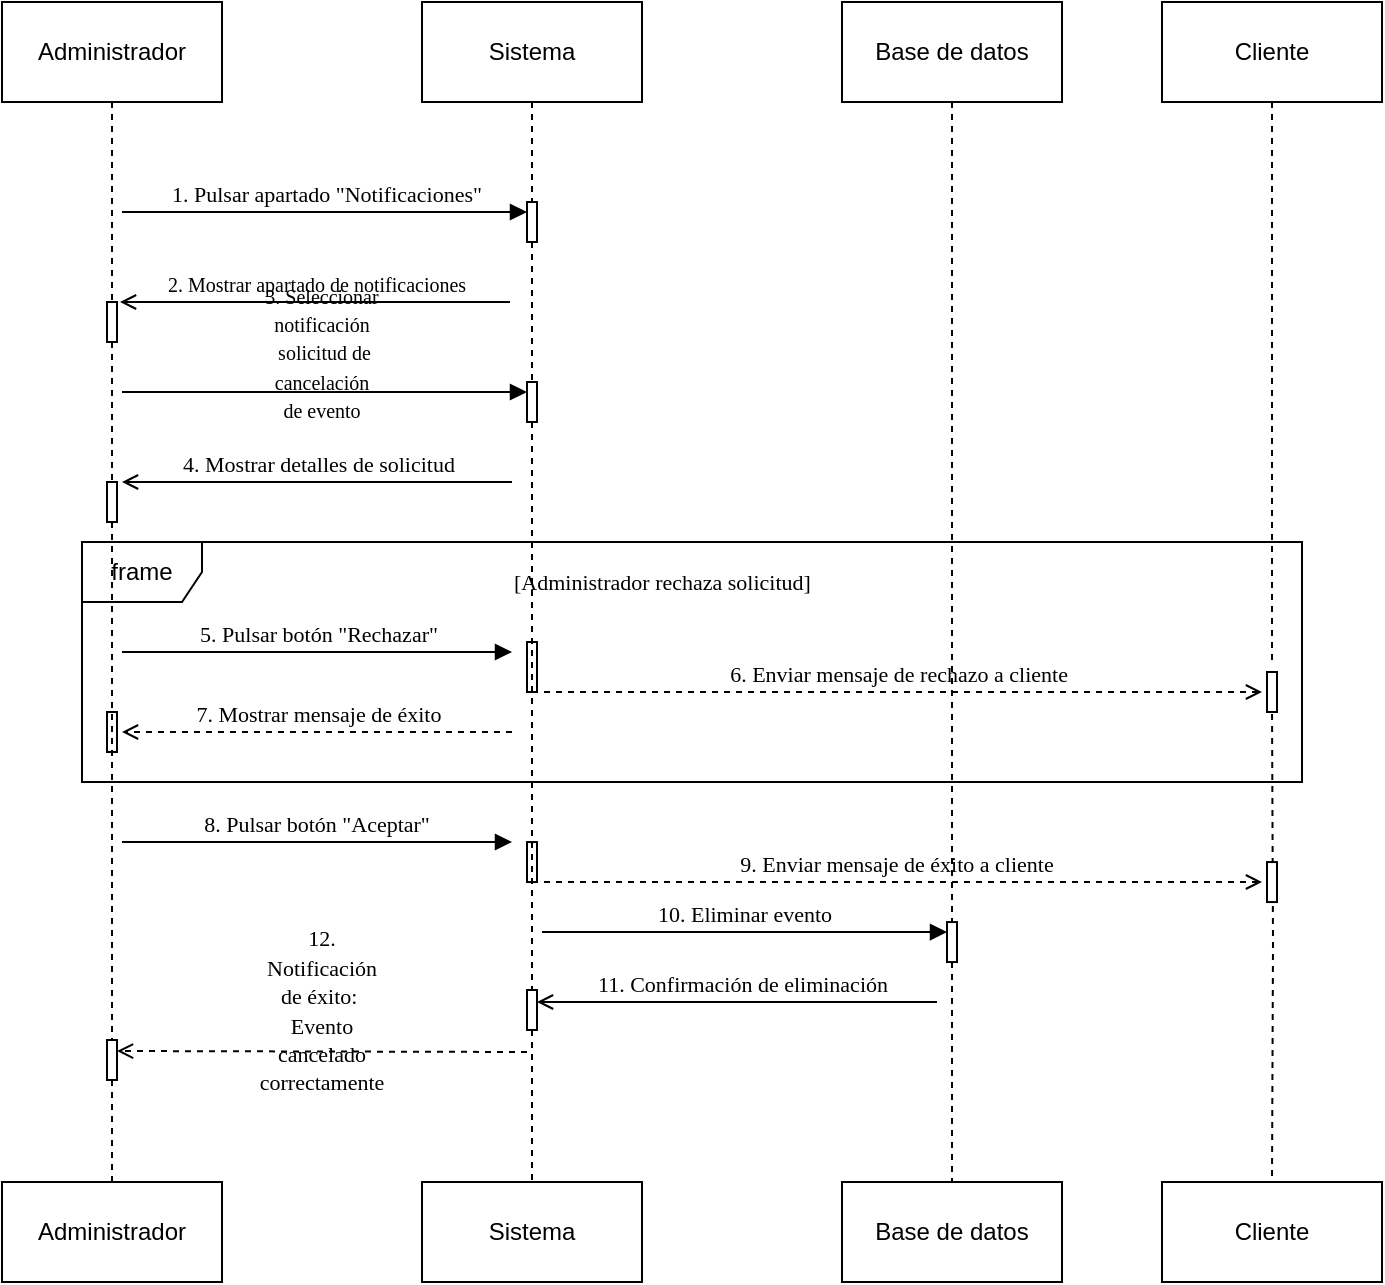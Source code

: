 <mxfile version="27.1.6">
  <diagram name="Página-1" id="mDDn51J49BWNb3NrObiy">
    <mxGraphModel grid="1" page="1" gridSize="10" guides="1" tooltips="1" connect="1" arrows="1" fold="1" pageScale="1" pageWidth="827" pageHeight="1169" math="0" shadow="0">
      <root>
        <mxCell id="0" />
        <mxCell id="1" parent="0" />
        <mxCell id="s-hoPEAsMdMOdURxk7sw-1" style="edgeStyle=orthogonalEdgeStyle;rounded=0;orthogonalLoop=1;jettySize=auto;html=1;endArrow=none;startFill=0;dashed=1;" edge="1" parent="1" source="gvLBgJIyw-T1FRaVCze4-27" target="s-hoPEAsMdMOdURxk7sw-7">
          <mxGeometry relative="1" as="geometry" />
        </mxCell>
        <mxCell id="s-hoPEAsMdMOdURxk7sw-2" value="Administrador" style="html=1;whiteSpace=wrap;" vertex="1" parent="1">
          <mxGeometry x="30" y="70" width="110" height="50" as="geometry" />
        </mxCell>
        <mxCell id="s-hoPEAsMdMOdURxk7sw-3" style="edgeStyle=orthogonalEdgeStyle;rounded=0;orthogonalLoop=1;jettySize=auto;html=1;endArrow=none;startFill=0;dashed=1;" edge="1" parent="1" source="gvLBgJIyw-T1FRaVCze4-32" target="s-hoPEAsMdMOdURxk7sw-8">
          <mxGeometry relative="1" as="geometry" />
        </mxCell>
        <mxCell id="s-hoPEAsMdMOdURxk7sw-4" value="Sistema&lt;span style=&quot;color: rgba(0, 0, 0, 0); font-family: monospace; font-size: 0px; text-align: start; text-wrap-mode: nowrap;&quot;&gt;%3CmxGraphModel%3E%3Croot%3E%3CmxCell%20id%3D%220%22%2F%3E%3CmxCell%20id%3D%221%22%20parent%3D%220%22%2F%3E%3CmxCell%20id%3D%222%22%20value%3D%22Usuario%22%20style%3D%22html%3D1%3BwhiteSpace%3Dwrap%3B%22%20vertex%3D%221%22%20parent%3D%221%22%3E%3CmxGeometry%20x%3D%2270%22%20y%3D%2240%22%20width%3D%22110%22%20height%3D%2250%22%20as%3D%22geometry%22%2F%3E%3C%2FmxCell%3E%3C%2Froot%3E%3C%2FmxGraphModel%3E&lt;/span&gt;" style="html=1;whiteSpace=wrap;" vertex="1" parent="1">
          <mxGeometry x="240" y="70" width="110" height="50" as="geometry" />
        </mxCell>
        <mxCell id="s-hoPEAsMdMOdURxk7sw-5" style="edgeStyle=orthogonalEdgeStyle;rounded=0;orthogonalLoop=1;jettySize=auto;html=1;endArrow=none;startFill=0;dashed=1;" edge="1" parent="1" source="gvLBgJIyw-T1FRaVCze4-18" target="s-hoPEAsMdMOdURxk7sw-9">
          <mxGeometry relative="1" as="geometry" />
        </mxCell>
        <mxCell id="s-hoPEAsMdMOdURxk7sw-6" value="Base de datos" style="html=1;whiteSpace=wrap;" vertex="1" parent="1">
          <mxGeometry x="450" y="70" width="110" height="50" as="geometry" />
        </mxCell>
        <mxCell id="s-hoPEAsMdMOdURxk7sw-7" value="Administrador" style="html=1;whiteSpace=wrap;" vertex="1" parent="1">
          <mxGeometry x="30" y="660" width="110" height="50" as="geometry" />
        </mxCell>
        <mxCell id="s-hoPEAsMdMOdURxk7sw-8" value="Sistema&lt;span style=&quot;color: rgba(0, 0, 0, 0); font-family: monospace; font-size: 0px; text-align: start; text-wrap-mode: nowrap;&quot;&gt;%3CmxGraphModel%3E%3Croot%3E%3CmxCell%20id%3D%220%22%2F%3E%3CmxCell%20id%3D%221%22%20parent%3D%220%22%2F%3E%3CmxCell%20id%3D%222%22%20value%3D%22Usuario%22%20style%3D%22html%3D1%3BwhiteSpace%3Dwrap%3B%22%20vertex%3D%221%22%20parent%3D%221%22%3E%3CmxGeometry%20x%3D%2270%22%20y%3D%2240%22%20width%3D%22110%22%20height%3D%2250%22%20as%3D%22geometry%22%2F%3E%3C%2FmxCell%3E%3C%2Froot%3E%3C%2FmxGraphModel%3E&lt;/span&gt;" style="html=1;whiteSpace=wrap;" vertex="1" parent="1">
          <mxGeometry x="240" y="660" width="110" height="50" as="geometry" />
        </mxCell>
        <mxCell id="s-hoPEAsMdMOdURxk7sw-9" value="Base de datos" style="html=1;whiteSpace=wrap;" vertex="1" parent="1">
          <mxGeometry x="450" y="660" width="110" height="50" as="geometry" />
        </mxCell>
        <mxCell id="s-hoPEAsMdMOdURxk7sw-19" value="1. Pulsar apartado &quot;Notificaciones&quot;" style="html=1;verticalAlign=bottom;endArrow=block;labelBackgroundColor=none;fontFamily=Verdana;fontSize=11;elbow=vertical;entryX=0;entryY=0.25;entryDx=0;entryDy=0;" edge="1" parent="1" target="s-hoPEAsMdMOdURxk7sw-42">
          <mxGeometry x="0.002" relative="1" as="geometry">
            <mxPoint x="90" y="175" as="sourcePoint" />
            <mxPoint x="285" y="180" as="targetPoint" />
            <mxPoint as="offset" />
          </mxGeometry>
        </mxCell>
        <mxCell id="s-hoPEAsMdMOdURxk7sw-20" value="2. Mostrar apartado de notificaciones" style="html=1;verticalAlign=bottom;endArrow=open;labelBackgroundColor=none;fontFamily=Verdana;fontSize=10;edgeStyle=elbowEdgeStyle;elbow=vertical;" edge="1" parent="1">
          <mxGeometry relative="1" as="geometry">
            <mxPoint x="284" y="220" as="sourcePoint" />
            <mxPoint x="89" y="220" as="targetPoint" />
          </mxGeometry>
        </mxCell>
        <mxCell id="s-hoPEAsMdMOdURxk7sw-22" value="" style="html=1;verticalAlign=bottom;endArrow=block;labelBackgroundColor=none;fontFamily=Verdana;fontSize=10;elbow=vertical;entryX=0;entryY=0.25;entryDx=0;entryDy=0;" edge="1" parent="1" target="s-hoPEAsMdMOdURxk7sw-46">
          <mxGeometry x="0.002" relative="1" as="geometry">
            <mxPoint x="90" y="265" as="sourcePoint" />
            <mxPoint x="284" y="270" as="targetPoint" />
            <mxPoint as="offset" />
          </mxGeometry>
        </mxCell>
        <mxCell id="s-hoPEAsMdMOdURxk7sw-23" value="4. Mostrar detalles de solicitud" style="html=1;verticalAlign=bottom;endArrow=open;labelBackgroundColor=none;fontFamily=Verdana;fontSize=11;edgeStyle=elbowEdgeStyle;elbow=horizontal;" edge="1" parent="1">
          <mxGeometry x="0.001" relative="1" as="geometry">
            <mxPoint x="285" y="310" as="sourcePoint" />
            <mxPoint x="90" y="310" as="targetPoint" />
            <mxPoint as="offset" />
          </mxGeometry>
        </mxCell>
        <mxCell id="s-hoPEAsMdMOdURxk7sw-25" value="[Administrador rechaza solicitud]" style="text;html=1;strokeColor=none;fillColor=none;align=left;verticalAlign=middle;whiteSpace=wrap;rounded=0;fontFamily=Verdana;fontSize=11;fontStyle=0;" vertex="1" parent="1">
          <mxGeometry x="284" y="350" width="186" height="20" as="geometry" />
        </mxCell>
        <mxCell id="s-hoPEAsMdMOdURxk7sw-39" value="Cliente" style="html=1;whiteSpace=wrap;" vertex="1" parent="1">
          <mxGeometry x="610" y="660" width="110" height="50" as="geometry" />
        </mxCell>
        <mxCell id="s-hoPEAsMdMOdURxk7sw-40" value="Cliente" style="html=1;whiteSpace=wrap;" vertex="1" parent="1">
          <mxGeometry x="610" y="70" width="110" height="50" as="geometry" />
        </mxCell>
        <mxCell id="s-hoPEAsMdMOdURxk7sw-43" value="" style="edgeStyle=orthogonalEdgeStyle;rounded=0;orthogonalLoop=1;jettySize=auto;html=1;endArrow=none;startFill=0;dashed=1;" edge="1" parent="1" source="s-hoPEAsMdMOdURxk7sw-4" target="s-hoPEAsMdMOdURxk7sw-42">
          <mxGeometry relative="1" as="geometry">
            <mxPoint x="295" y="120" as="sourcePoint" />
            <mxPoint x="295" y="860" as="targetPoint" />
          </mxGeometry>
        </mxCell>
        <mxCell id="s-hoPEAsMdMOdURxk7sw-42" value="" style="rounded=0;whiteSpace=wrap;html=1;" vertex="1" parent="1">
          <mxGeometry x="292.5" y="170" width="5" height="20" as="geometry" />
        </mxCell>
        <mxCell id="s-hoPEAsMdMOdURxk7sw-45" value="" style="edgeStyle=orthogonalEdgeStyle;rounded=0;orthogonalLoop=1;jettySize=auto;html=1;endArrow=none;startFill=0;dashed=1;" edge="1" parent="1" source="s-hoPEAsMdMOdURxk7sw-2" target="s-hoPEAsMdMOdURxk7sw-44">
          <mxGeometry relative="1" as="geometry">
            <mxPoint x="85" y="120" as="sourcePoint" />
            <mxPoint x="85" y="860" as="targetPoint" />
          </mxGeometry>
        </mxCell>
        <mxCell id="s-hoPEAsMdMOdURxk7sw-44" value="" style="rounded=0;whiteSpace=wrap;html=1;" vertex="1" parent="1">
          <mxGeometry x="82.5" y="220" width="5" height="20" as="geometry" />
        </mxCell>
        <mxCell id="s-hoPEAsMdMOdURxk7sw-47" value="" style="edgeStyle=orthogonalEdgeStyle;rounded=0;orthogonalLoop=1;jettySize=auto;html=1;endArrow=none;startFill=0;dashed=1;" edge="1" parent="1" source="s-hoPEAsMdMOdURxk7sw-42" target="s-hoPEAsMdMOdURxk7sw-46">
          <mxGeometry relative="1" as="geometry">
            <mxPoint x="295" y="220" as="sourcePoint" />
            <mxPoint x="295" y="860" as="targetPoint" />
          </mxGeometry>
        </mxCell>
        <mxCell id="s-hoPEAsMdMOdURxk7sw-46" value="" style="rounded=0;whiteSpace=wrap;html=1;" vertex="1" parent="1">
          <mxGeometry x="292.5" y="260" width="5" height="20" as="geometry" />
        </mxCell>
        <mxCell id="s-hoPEAsMdMOdURxk7sw-49" value="" style="edgeStyle=orthogonalEdgeStyle;rounded=0;orthogonalLoop=1;jettySize=auto;html=1;endArrow=none;startFill=0;dashed=1;" edge="1" parent="1" source="s-hoPEAsMdMOdURxk7sw-44" target="s-hoPEAsMdMOdURxk7sw-48">
          <mxGeometry relative="1" as="geometry">
            <mxPoint x="85" y="290" as="sourcePoint" />
            <mxPoint x="85" y="860" as="targetPoint" />
          </mxGeometry>
        </mxCell>
        <mxCell id="s-hoPEAsMdMOdURxk7sw-48" value="" style="rounded=0;whiteSpace=wrap;html=1;" vertex="1" parent="1">
          <mxGeometry x="82.5" y="310" width="5" height="20" as="geometry" />
        </mxCell>
        <mxCell id="s-hoPEAsMdMOdURxk7sw-53" value="" style="edgeStyle=orthogonalEdgeStyle;rounded=0;orthogonalLoop=1;jettySize=auto;html=1;dashed=1;endArrow=none;startFill=0;" edge="1" parent="1" source="s-hoPEAsMdMOdURxk7sw-40">
          <mxGeometry relative="1" as="geometry">
            <mxPoint x="675" y="120" as="sourcePoint" />
            <mxPoint x="665" y="400" as="targetPoint" />
          </mxGeometry>
        </mxCell>
        <mxCell id="s-hoPEAsMdMOdURxk7sw-61" value="" style="edgeStyle=orthogonalEdgeStyle;rounded=0;orthogonalLoop=1;jettySize=auto;html=1;dashed=1;endArrow=none;startFill=0;entryX=0.5;entryY=0;entryDx=0;entryDy=0;" edge="1" parent="1" target="s-hoPEAsMdMOdURxk7sw-39">
          <mxGeometry relative="1" as="geometry">
            <mxPoint x="665" y="420" as="sourcePoint" />
            <mxPoint x="665.034" y="590" as="targetPoint" />
          </mxGeometry>
        </mxCell>
        <mxCell id="gvLBgJIyw-T1FRaVCze4-2" value="&lt;span style=&quot;font-family: Verdana; font-size: 10px; text-wrap-mode: nowrap;&quot;&gt;3. Seleccionar notificación&lt;/span&gt;&lt;div&gt;&lt;span style=&quot;font-family: Verdana; font-size: 10px; text-wrap-mode: nowrap;&quot;&gt;&amp;nbsp;solicitud de cancelación de evento&lt;/span&gt;&lt;/div&gt;" style="text;html=1;align=center;verticalAlign=middle;whiteSpace=wrap;rounded=0;" vertex="1" parent="1">
          <mxGeometry x="160" y="230" width="60" height="30" as="geometry" />
        </mxCell>
        <mxCell id="gvLBgJIyw-T1FRaVCze4-12" value="8. Pulsar botón &quot;Aceptar&quot;" style="html=1;verticalAlign=bottom;endArrow=block;labelBackgroundColor=none;fontFamily=Verdana;fontSize=11;edgeStyle=elbowEdgeStyle;elbow=vertical;" edge="1" parent="1">
          <mxGeometry relative="1" as="geometry">
            <mxPoint x="90" y="490.03" as="sourcePoint" />
            <mxPoint x="285" y="490.03" as="targetPoint" />
          </mxGeometry>
        </mxCell>
        <mxCell id="gvLBgJIyw-T1FRaVCze4-13" value="9. Enviar mensaje de éxito a cliente" style="html=1;verticalAlign=bottom;endArrow=open;dashed=1;labelBackgroundColor=none;fontFamily=Verdana;fontSize=11;edgeStyle=elbowEdgeStyle;elbow=vertical;" edge="1" parent="1">
          <mxGeometry relative="1" as="geometry">
            <mxPoint x="295" y="510.03" as="sourcePoint" />
            <mxPoint x="660" y="510.03" as="targetPoint" />
          </mxGeometry>
        </mxCell>
        <mxCell id="gvLBgJIyw-T1FRaVCze4-14" value="10. Eliminar evento" style="html=1;verticalAlign=bottom;endArrow=block;labelBackgroundColor=none;fontFamily=Verdana;fontSize=11;elbow=vertical;entryX=0;entryY=0.25;entryDx=0;entryDy=0;" edge="1" parent="1" target="gvLBgJIyw-T1FRaVCze4-18">
          <mxGeometry relative="1" as="geometry">
            <mxPoint x="300" y="535" as="sourcePoint" />
            <mxPoint x="497.5" y="539.81" as="targetPoint" />
          </mxGeometry>
        </mxCell>
        <mxCell id="gvLBgJIyw-T1FRaVCze4-15" value="11. Confirmación de eliminación" style="html=1;verticalAlign=bottom;endArrow=open;labelBackgroundColor=none;fontFamily=Verdana;fontSize=11;edgeStyle=elbowEdgeStyle;elbow=vertical;" edge="1" parent="1">
          <mxGeometry x="-0.025" relative="1" as="geometry">
            <mxPoint x="497.5" y="570.06" as="sourcePoint" />
            <mxPoint x="297.5" y="570.06" as="targetPoint" />
            <mxPoint as="offset" />
          </mxGeometry>
        </mxCell>
        <mxCell id="gvLBgJIyw-T1FRaVCze4-16" value="" style="rounded=0;whiteSpace=wrap;html=1;" vertex="1" parent="1">
          <mxGeometry x="292.5" y="490.03" width="5" height="20" as="geometry" />
        </mxCell>
        <mxCell id="gvLBgJIyw-T1FRaVCze4-17" value="" style="rounded=0;whiteSpace=wrap;html=1;" vertex="1" parent="1">
          <mxGeometry x="662.5" y="500.03" width="5" height="20" as="geometry" />
        </mxCell>
        <mxCell id="gvLBgJIyw-T1FRaVCze4-19" value="5. Pulsar botón &quot;Rechazar&quot;" style="html=1;verticalAlign=bottom;endArrow=block;labelBackgroundColor=none;fontFamily=Verdana;fontSize=11;edgeStyle=elbowEdgeStyle;elbow=vertical;" edge="1" parent="1">
          <mxGeometry x="0.002" relative="1" as="geometry">
            <mxPoint x="90" y="395" as="sourcePoint" />
            <mxPoint x="285" y="395" as="targetPoint" />
            <mxPoint as="offset" />
          </mxGeometry>
        </mxCell>
        <mxCell id="gvLBgJIyw-T1FRaVCze4-20" value="6. Enviar mensaje de rechazo a cliente" style="html=1;verticalAlign=bottom;endArrow=open;dashed=1;labelBackgroundColor=none;fontFamily=Verdana;fontSize=11;edgeStyle=elbowEdgeStyle;elbow=vertical;" edge="1" parent="1">
          <mxGeometry relative="1" as="geometry">
            <mxPoint x="295" y="415" as="sourcePoint" />
            <mxPoint x="660" y="415" as="targetPoint" />
          </mxGeometry>
        </mxCell>
        <mxCell id="gvLBgJIyw-T1FRaVCze4-21" value="7. Mostrar mensaje de éxito" style="html=1;verticalAlign=bottom;endArrow=open;dashed=1;labelBackgroundColor=none;fontFamily=Verdana;fontSize=11;edgeStyle=elbowEdgeStyle;elbow=vertical;" edge="1" parent="1">
          <mxGeometry relative="1" as="geometry">
            <mxPoint x="285" y="435" as="sourcePoint" />
            <mxPoint x="90" y="435" as="targetPoint" />
          </mxGeometry>
        </mxCell>
        <mxCell id="gvLBgJIyw-T1FRaVCze4-22" value="" style="rounded=0;whiteSpace=wrap;html=1;" vertex="1" parent="1">
          <mxGeometry x="292.5" y="390" width="5" height="25" as="geometry" />
        </mxCell>
        <mxCell id="gvLBgJIyw-T1FRaVCze4-23" value="" style="rounded=0;whiteSpace=wrap;html=1;" vertex="1" parent="1">
          <mxGeometry x="662.5" y="405" width="5" height="20" as="geometry" />
        </mxCell>
        <mxCell id="gvLBgJIyw-T1FRaVCze4-24" value="" style="rounded=0;whiteSpace=wrap;html=1;" vertex="1" parent="1">
          <mxGeometry x="82.5" y="425" width="5" height="20" as="geometry" />
        </mxCell>
        <mxCell id="gvLBgJIyw-T1FRaVCze4-25" value="frame" style="shape=umlFrame;whiteSpace=wrap;html=1;pointerEvents=0;" vertex="1" parent="1">
          <mxGeometry x="70" y="340" width="610" height="120" as="geometry" />
        </mxCell>
        <mxCell id="gvLBgJIyw-T1FRaVCze4-26" value="" style="html=1;verticalAlign=bottom;endArrow=open;labelBackgroundColor=none;fontFamily=Verdana;fontSize=11;edgeStyle=elbowEdgeStyle;elbow=vertical;dashed=1;entryX=1;entryY=0.25;entryDx=0;entryDy=0;" edge="1" parent="1" target="gvLBgJIyw-T1FRaVCze4-27">
          <mxGeometry x="-0.075" relative="1" as="geometry">
            <mxPoint x="292.5" y="595" as="sourcePoint" />
            <mxPoint x="92.5" y="595" as="targetPoint" />
            <mxPoint as="offset" />
          </mxGeometry>
        </mxCell>
        <mxCell id="gvLBgJIyw-T1FRaVCze4-28" value="" style="edgeStyle=orthogonalEdgeStyle;rounded=0;orthogonalLoop=1;jettySize=auto;html=1;endArrow=none;startFill=0;dashed=1;" edge="1" parent="1" source="s-hoPEAsMdMOdURxk7sw-48" target="gvLBgJIyw-T1FRaVCze4-27">
          <mxGeometry relative="1" as="geometry">
            <mxPoint x="85" y="330" as="sourcePoint" />
            <mxPoint x="85" y="720" as="targetPoint" />
          </mxGeometry>
        </mxCell>
        <mxCell id="gvLBgJIyw-T1FRaVCze4-27" value="" style="rounded=0;whiteSpace=wrap;html=1;" vertex="1" parent="1">
          <mxGeometry x="82.5" y="589" width="5" height="20" as="geometry" />
        </mxCell>
        <mxCell id="gvLBgJIyw-T1FRaVCze4-29" value="&lt;span style=&quot;font-family: Verdana; font-size: 11px; text-wrap-mode: nowrap;&quot;&gt;12. Notificación de éxito:&amp;nbsp;&lt;/span&gt;&lt;div&gt;&lt;span style=&quot;font-family: Verdana; font-size: 11px; text-wrap-mode: nowrap;&quot;&gt;Evento cancelado correctamente&lt;/span&gt;&lt;/div&gt;" style="text;html=1;align=center;verticalAlign=middle;whiteSpace=wrap;rounded=0;" vertex="1" parent="1">
          <mxGeometry x="160" y="559" width="60" height="30" as="geometry" />
        </mxCell>
        <mxCell id="gvLBgJIyw-T1FRaVCze4-31" value="" style="edgeStyle=orthogonalEdgeStyle;rounded=0;orthogonalLoop=1;jettySize=auto;html=1;endArrow=none;startFill=0;dashed=1;" edge="1" parent="1" source="s-hoPEAsMdMOdURxk7sw-6" target="gvLBgJIyw-T1FRaVCze4-18">
          <mxGeometry relative="1" as="geometry">
            <mxPoint x="505" y="120" as="sourcePoint" />
            <mxPoint x="505" y="720" as="targetPoint" />
          </mxGeometry>
        </mxCell>
        <mxCell id="gvLBgJIyw-T1FRaVCze4-18" value="" style="rounded=0;whiteSpace=wrap;html=1;" vertex="1" parent="1">
          <mxGeometry x="502.5" y="530.03" width="5" height="20" as="geometry" />
        </mxCell>
        <mxCell id="gvLBgJIyw-T1FRaVCze4-33" value="" style="edgeStyle=orthogonalEdgeStyle;rounded=0;orthogonalLoop=1;jettySize=auto;html=1;endArrow=none;startFill=0;dashed=1;" edge="1" parent="1" source="s-hoPEAsMdMOdURxk7sw-46" target="gvLBgJIyw-T1FRaVCze4-32">
          <mxGeometry relative="1" as="geometry">
            <mxPoint x="295" y="280" as="sourcePoint" />
            <mxPoint x="295" y="720" as="targetPoint" />
          </mxGeometry>
        </mxCell>
        <mxCell id="gvLBgJIyw-T1FRaVCze4-32" value="" style="rounded=0;whiteSpace=wrap;html=1;" vertex="1" parent="1">
          <mxGeometry x="292.5" y="564" width="5" height="20" as="geometry" />
        </mxCell>
      </root>
    </mxGraphModel>
  </diagram>
</mxfile>
